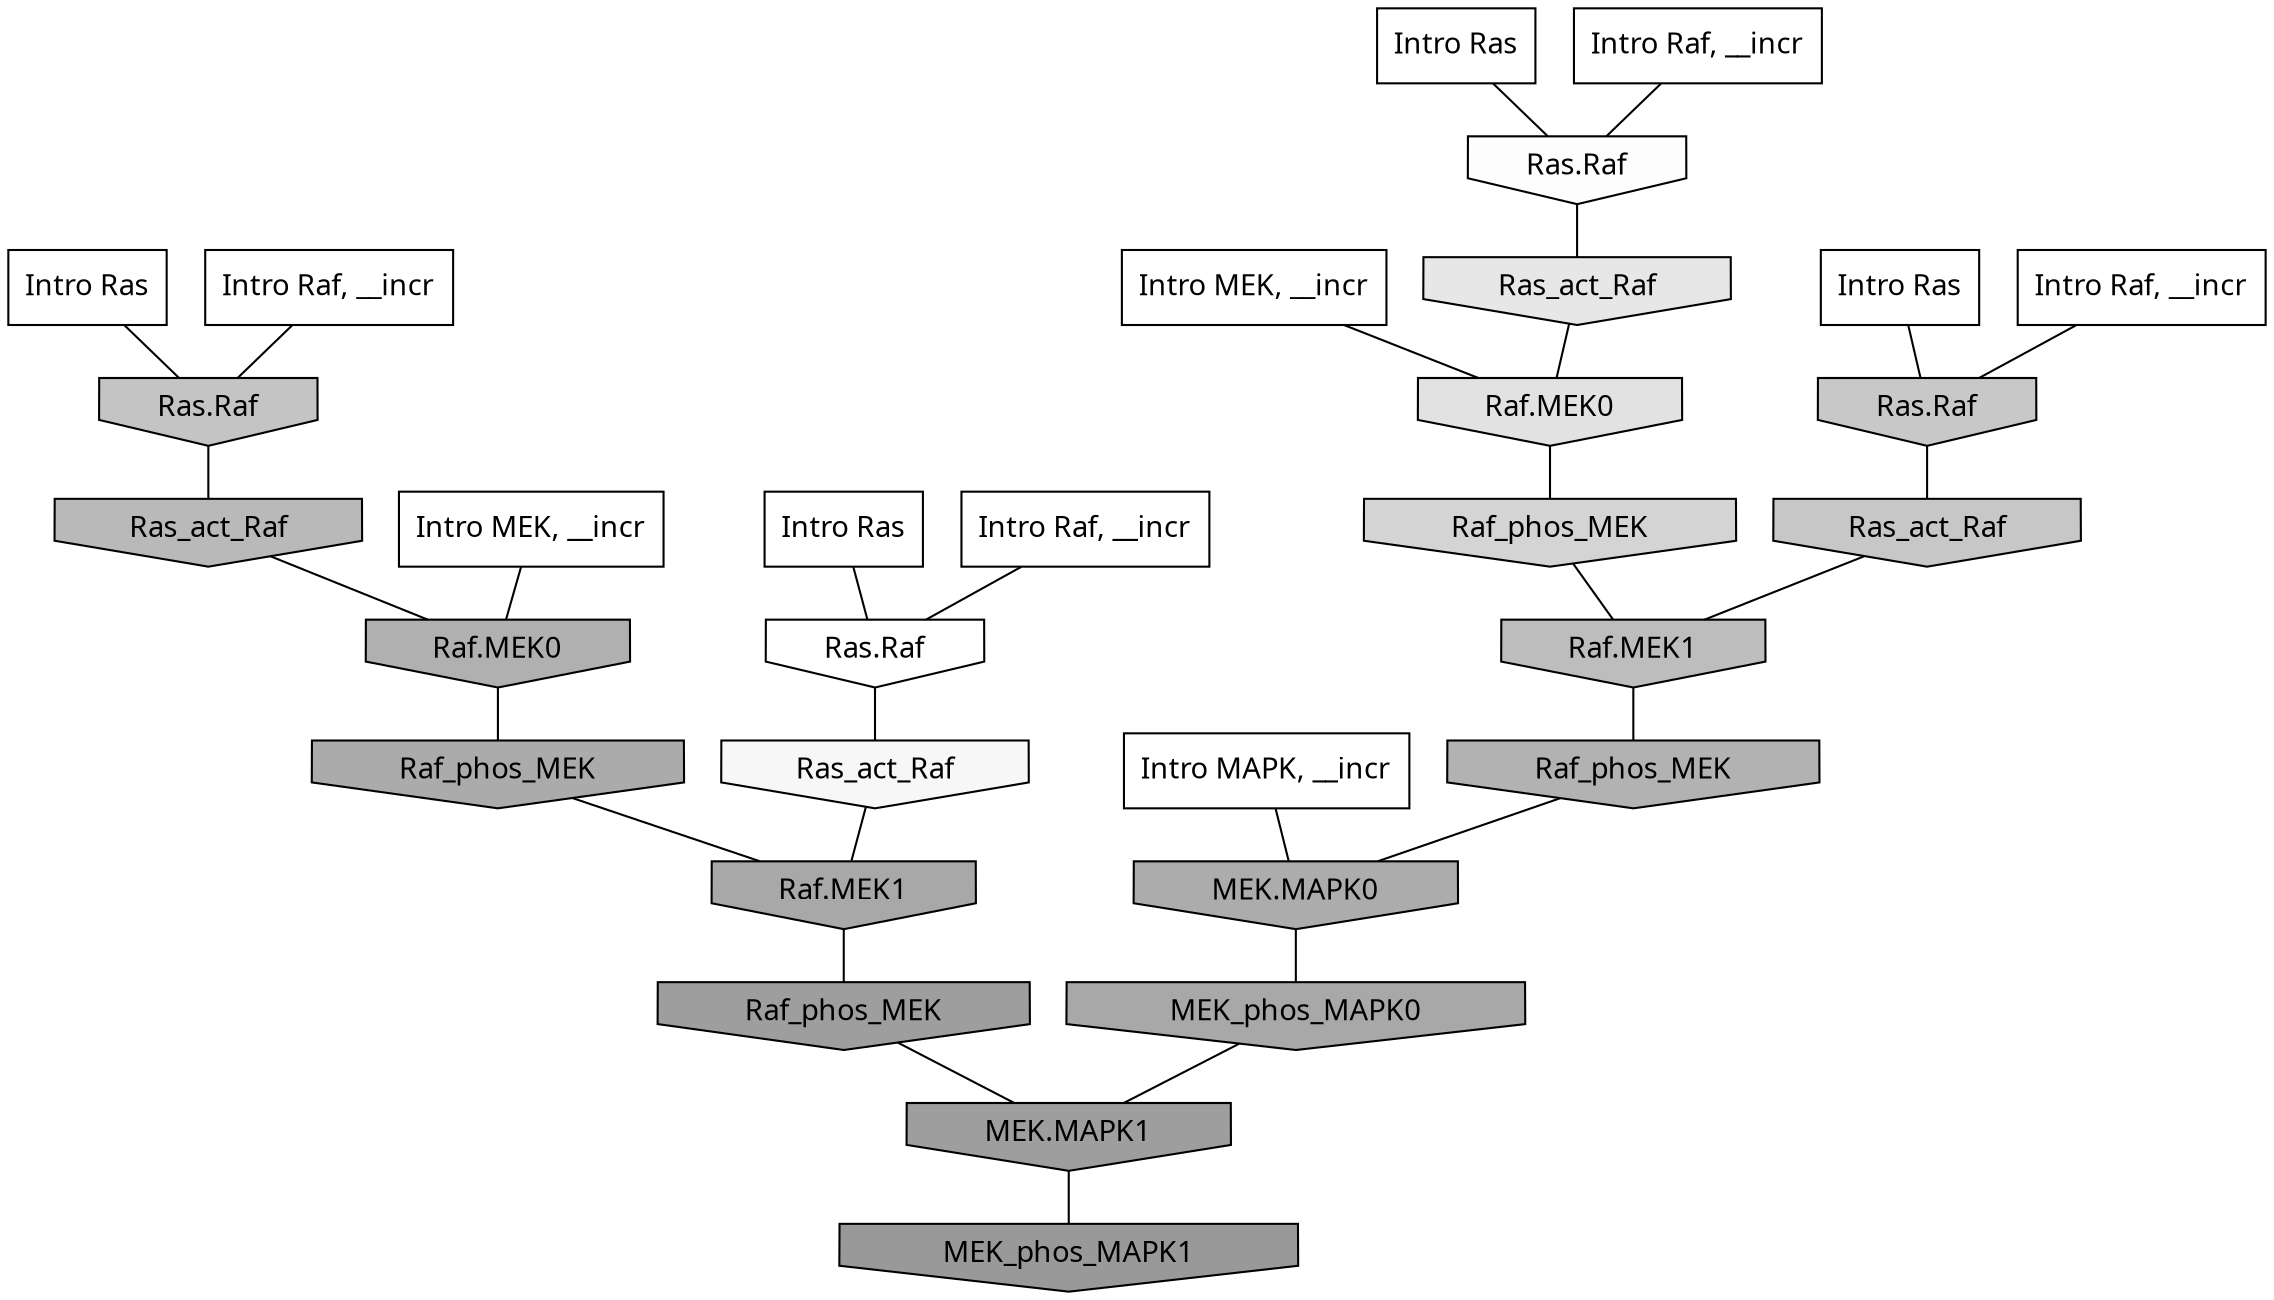 digraph G{
  rankdir="TB";
  ranksep=0.30;
  node [fontname="CMU Serif"];
  edge [fontname="CMU Serif"];
  
  35 [label="Intro Ras", shape=rectangle, style=filled, fillcolor="0.000 0.000 1.000"]
  
  45 [label="Intro Ras", shape=rectangle, style=filled, fillcolor="0.000 0.000 1.000"]
  
  89 [label="Intro Ras", shape=rectangle, style=filled, fillcolor="0.000 0.000 1.000"]
  
  98 [label="Intro Ras", shape=rectangle, style=filled, fillcolor="0.000 0.000 1.000"]
  
  689 [label="Intro Raf, __incr", shape=rectangle, style=filled, fillcolor="0.000 0.000 1.000"]
  
  849 [label="Intro Raf, __incr", shape=rectangle, style=filled, fillcolor="0.000 0.000 1.000"]
  
  943 [label="Intro Raf, __incr", shape=rectangle, style=filled, fillcolor="0.000 0.000 1.000"]
  
  1002 [label="Intro Raf, __incr", shape=rectangle, style=filled, fillcolor="0.000 0.000 1.000"]
  
  1611 [label="Intro MEK, __incr", shape=rectangle, style=filled, fillcolor="0.000 0.000 1.000"]
  
  1653 [label="Intro MEK, __incr", shape=rectangle, style=filled, fillcolor="0.000 0.000 1.000"]
  
  2710 [label="Intro MAPK, __incr", shape=rectangle, style=filled, fillcolor="0.000 0.000 1.000"]
  
  3286 [label="Ras.Raf", shape=invhouse, style=filled, fillcolor="0.000 0.000 1.000"]
  
  3387 [label="Ras.Raf", shape=invhouse, style=filled, fillcolor="0.000 0.000 0.989"]
  
  3539 [label="Ras_act_Raf", shape=invhouse, style=filled, fillcolor="0.000 0.000 0.966"]
  
  4412 [label="Ras_act_Raf", shape=invhouse, style=filled, fillcolor="0.000 0.000 0.903"]
  
  4738 [label="Raf.MEK0", shape=invhouse, style=filled, fillcolor="0.000 0.000 0.883"]
  
  5652 [label="Raf_phos_MEK", shape=invhouse, style=filled, fillcolor="0.000 0.000 0.832"]
  
  6755 [label="Ras.Raf", shape=invhouse, style=filled, fillcolor="0.000 0.000 0.784"]
  
  6894 [label="Ras_act_Raf", shape=invhouse, style=filled, fillcolor="0.000 0.000 0.779"]
  
  7284 [label="Ras.Raf", shape=invhouse, style=filled, fillcolor="0.000 0.000 0.767"]
  
  8165 [label="Raf.MEK1", shape=invhouse, style=filled, fillcolor="0.000 0.000 0.741"]
  
  8788 [label="Ras_act_Raf", shape=invhouse, style=filled, fillcolor="0.000 0.000 0.723"]
  
  9894 [label="Raf_phos_MEK", shape=invhouse, style=filled, fillcolor="0.000 0.000 0.698"]
  
  10207 [label="Raf.MEK0", shape=invhouse, style=filled, fillcolor="0.000 0.000 0.691"]
  
  11256 [label="MEK.MAPK0", shape=invhouse, style=filled, fillcolor="0.000 0.000 0.672"]
  
  11347 [label="Raf_phos_MEK", shape=invhouse, style=filled, fillcolor="0.000 0.000 0.670"]
  
  11892 [label="MEK_phos_MAPK0", shape=invhouse, style=filled, fillcolor="0.000 0.000 0.660"]
  
  12109 [label="Raf.MEK1", shape=invhouse, style=filled, fillcolor="0.000 0.000 0.657"]
  
  14872 [label="Raf_phos_MEK", shape=invhouse, style=filled, fillcolor="0.000 0.000 0.619"]
  
  14874 [label="MEK.MAPK1", shape=invhouse, style=filled, fillcolor="0.000 0.000 0.619"]
  
  15957 [label="MEK_phos_MAPK1", shape=invhouse, style=filled, fillcolor="0.000 0.000 0.600"]
  
  
  14874 -> 15957 [dir=none, color="0.000 0.000 0.000"] 
  14872 -> 14874 [dir=none, color="0.000 0.000 0.000"] 
  12109 -> 14872 [dir=none, color="0.000 0.000 0.000"] 
  11892 -> 14874 [dir=none, color="0.000 0.000 0.000"] 
  11347 -> 12109 [dir=none, color="0.000 0.000 0.000"] 
  11256 -> 11892 [dir=none, color="0.000 0.000 0.000"] 
  10207 -> 11347 [dir=none, color="0.000 0.000 0.000"] 
  9894 -> 11256 [dir=none, color="0.000 0.000 0.000"] 
  8788 -> 10207 [dir=none, color="0.000 0.000 0.000"] 
  8165 -> 9894 [dir=none, color="0.000 0.000 0.000"] 
  7284 -> 8788 [dir=none, color="0.000 0.000 0.000"] 
  6894 -> 8165 [dir=none, color="0.000 0.000 0.000"] 
  6755 -> 6894 [dir=none, color="0.000 0.000 0.000"] 
  5652 -> 8165 [dir=none, color="0.000 0.000 0.000"] 
  4738 -> 5652 [dir=none, color="0.000 0.000 0.000"] 
  4412 -> 4738 [dir=none, color="0.000 0.000 0.000"] 
  3539 -> 12109 [dir=none, color="0.000 0.000 0.000"] 
  3387 -> 4412 [dir=none, color="0.000 0.000 0.000"] 
  3286 -> 3539 [dir=none, color="0.000 0.000 0.000"] 
  2710 -> 11256 [dir=none, color="0.000 0.000 0.000"] 
  1653 -> 10207 [dir=none, color="0.000 0.000 0.000"] 
  1611 -> 4738 [dir=none, color="0.000 0.000 0.000"] 
  1002 -> 3387 [dir=none, color="0.000 0.000 0.000"] 
  943 -> 6755 [dir=none, color="0.000 0.000 0.000"] 
  849 -> 7284 [dir=none, color="0.000 0.000 0.000"] 
  689 -> 3286 [dir=none, color="0.000 0.000 0.000"] 
  98 -> 3387 [dir=none, color="0.000 0.000 0.000"] 
  89 -> 3286 [dir=none, color="0.000 0.000 0.000"] 
  45 -> 6755 [dir=none, color="0.000 0.000 0.000"] 
  35 -> 7284 [dir=none, color="0.000 0.000 0.000"] 
  
  }
